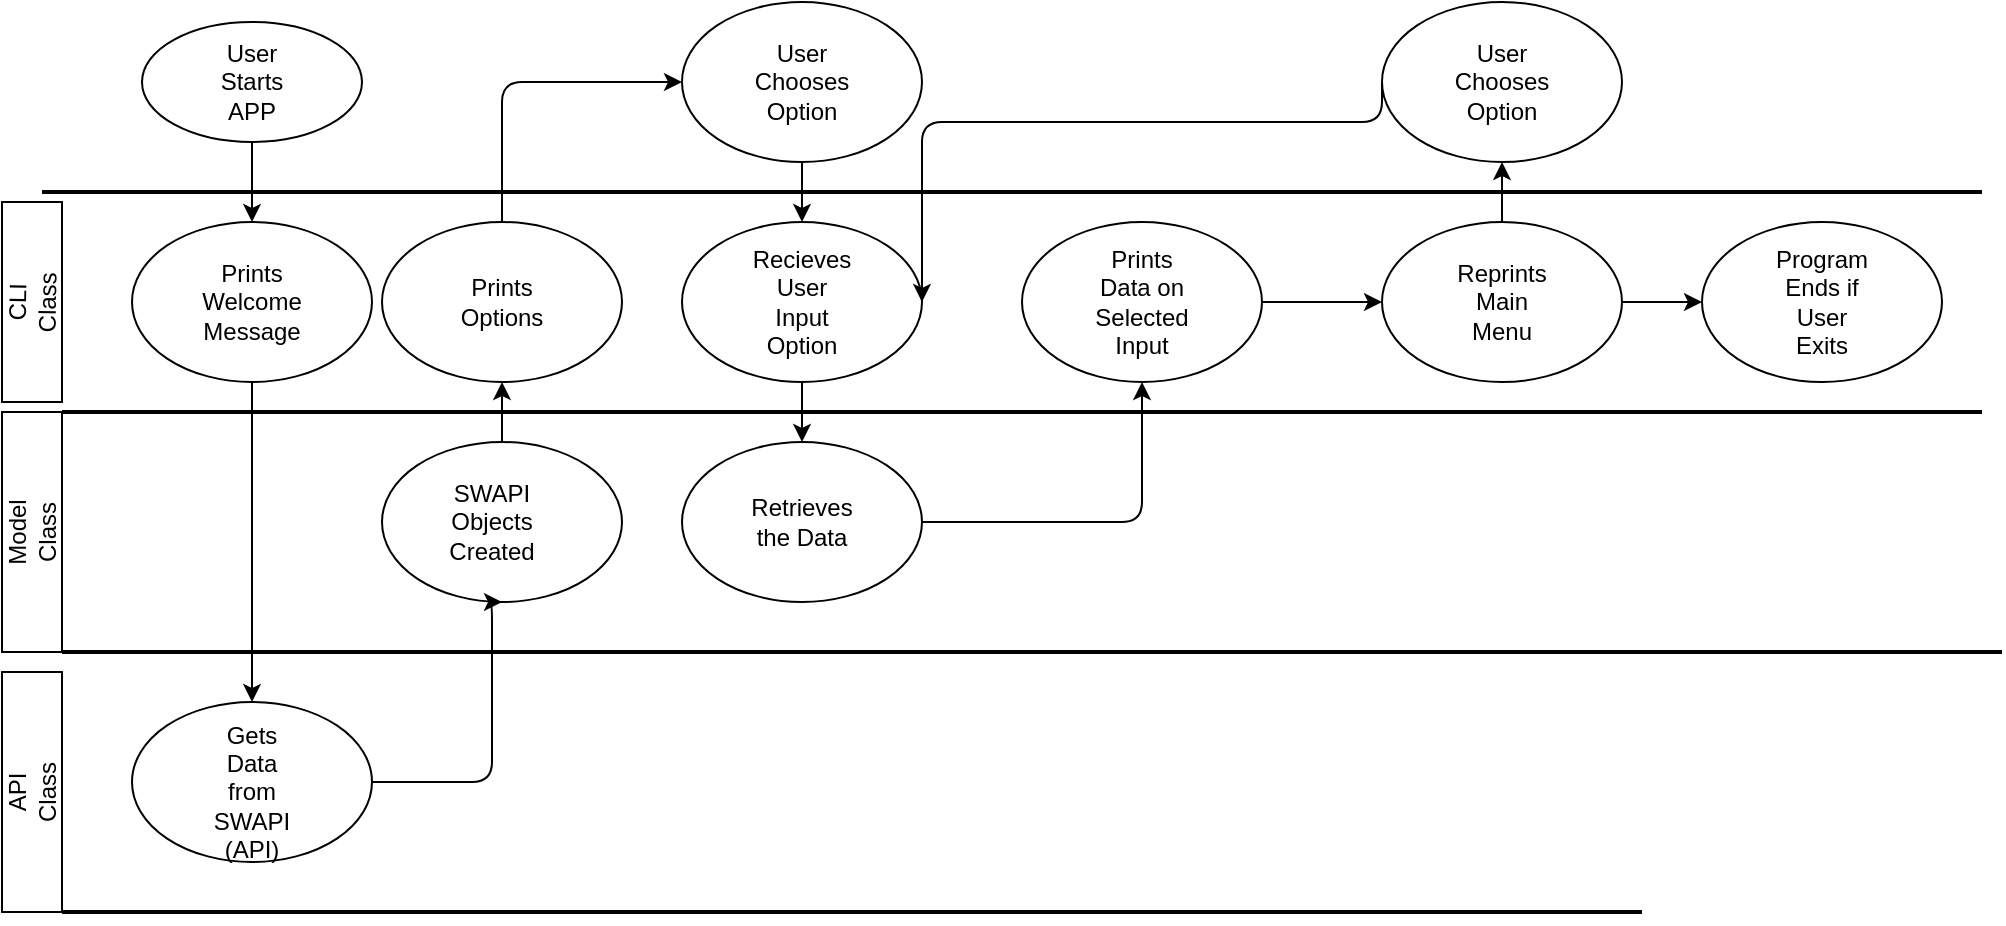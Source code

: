 <mxfile version="13.10.7" type="github">
  <diagram id="7kqueaLoMHFFVKWY4RJS" name="Page-1">
    <mxGraphModel dx="862" dy="450" grid="1" gridSize="10" guides="1" tooltips="1" connect="1" arrows="1" fold="1" page="1" pageScale="1" pageWidth="850" pageHeight="1100" math="0" shadow="0">
      <root>
        <mxCell id="0" />
        <mxCell id="1" parent="0" />
        <mxCell id="EwFF1jUy-MKqWU0wNwQc-1" value="" style="ellipse;whiteSpace=wrap;html=1;" vertex="1" parent="1">
          <mxGeometry x="80" y="20" width="110" height="60" as="geometry" />
        </mxCell>
        <mxCell id="EwFF1jUy-MKqWU0wNwQc-2" value="User Starts APP" style="text;html=1;strokeColor=none;fillColor=none;align=center;verticalAlign=middle;whiteSpace=wrap;rounded=0;" vertex="1" parent="1">
          <mxGeometry x="115" y="40" width="40" height="20" as="geometry" />
        </mxCell>
        <mxCell id="EwFF1jUy-MKqWU0wNwQc-6" value="" style="rounded=0;whiteSpace=wrap;html=1;direction=south;" vertex="1" parent="1">
          <mxGeometry x="10" y="110" width="30" height="100" as="geometry" />
        </mxCell>
        <mxCell id="EwFF1jUy-MKqWU0wNwQc-8" value="CLI Class&lt;br&gt;" style="text;html=1;strokeColor=none;fillColor=none;align=center;verticalAlign=middle;whiteSpace=wrap;rounded=0;direction=west;rotation=-89;" vertex="1" parent="1">
          <mxGeometry x="5" y="150" width="40" height="20" as="geometry" />
        </mxCell>
        <mxCell id="EwFF1jUy-MKqWU0wNwQc-10" value="" style="rounded=0;whiteSpace=wrap;html=1;rotation=90;" vertex="1" parent="1">
          <mxGeometry x="-35" y="260" width="120" height="30" as="geometry" />
        </mxCell>
        <mxCell id="EwFF1jUy-MKqWU0wNwQc-11" style="edgeStyle=orthogonalEdgeStyle;rounded=0;orthogonalLoop=1;jettySize=auto;html=1;exitX=1;exitY=0.5;exitDx=0;exitDy=0;" edge="1" parent="1" source="EwFF1jUy-MKqWU0wNwQc-6" target="EwFF1jUy-MKqWU0wNwQc-6">
          <mxGeometry relative="1" as="geometry" />
        </mxCell>
        <mxCell id="EwFF1jUy-MKqWU0wNwQc-12" value="" style="rounded=0;whiteSpace=wrap;html=1;rotation=90;" vertex="1" parent="1">
          <mxGeometry x="-35" y="390" width="120" height="30" as="geometry" />
        </mxCell>
        <mxCell id="EwFF1jUy-MKqWU0wNwQc-13" value="Model Class" style="text;html=1;strokeColor=none;fillColor=none;align=center;verticalAlign=middle;whiteSpace=wrap;rounded=0;rotation=-90;" vertex="1" parent="1">
          <mxGeometry x="5" y="265" width="40" height="20" as="geometry" />
        </mxCell>
        <mxCell id="EwFF1jUy-MKqWU0wNwQc-14" value="API Class" style="text;html=1;strokeColor=none;fillColor=none;align=center;verticalAlign=middle;whiteSpace=wrap;rounded=0;rotation=-90;" vertex="1" parent="1">
          <mxGeometry x="5" y="395" width="40" height="20" as="geometry" />
        </mxCell>
        <mxCell id="EwFF1jUy-MKqWU0wNwQc-15" value="" style="line;strokeWidth=2;html=1;" vertex="1" parent="1">
          <mxGeometry x="30" y="100" width="970" height="10" as="geometry" />
        </mxCell>
        <mxCell id="EwFF1jUy-MKqWU0wNwQc-16" value="" style="line;strokeWidth=2;html=1;" vertex="1" parent="1">
          <mxGeometry x="40" y="210" width="960" height="10" as="geometry" />
        </mxCell>
        <mxCell id="EwFF1jUy-MKqWU0wNwQc-17" value="" style="line;strokeWidth=2;html=1;" vertex="1" parent="1">
          <mxGeometry x="40" y="330" width="970" height="10" as="geometry" />
        </mxCell>
        <mxCell id="EwFF1jUy-MKqWU0wNwQc-18" value="" style="line;strokeWidth=2;html=1;" vertex="1" parent="1">
          <mxGeometry x="40" y="460" width="790" height="10" as="geometry" />
        </mxCell>
        <mxCell id="EwFF1jUy-MKqWU0wNwQc-19" value="" style="ellipse;whiteSpace=wrap;html=1;" vertex="1" parent="1">
          <mxGeometry x="75" y="120" width="120" height="80" as="geometry" />
        </mxCell>
        <mxCell id="EwFF1jUy-MKqWU0wNwQc-20" value="Prints Welcome Message" style="text;html=1;strokeColor=none;fillColor=none;align=center;verticalAlign=middle;whiteSpace=wrap;rounded=0;" vertex="1" parent="1">
          <mxGeometry x="115" y="150" width="40" height="20" as="geometry" />
        </mxCell>
        <mxCell id="EwFF1jUy-MKqWU0wNwQc-21" value="" style="ellipse;whiteSpace=wrap;html=1;" vertex="1" parent="1">
          <mxGeometry x="75" y="360" width="120" height="80" as="geometry" />
        </mxCell>
        <mxCell id="EwFF1jUy-MKqWU0wNwQc-22" value="Gets Data from SWAPI (API)" style="text;html=1;strokeColor=none;fillColor=none;align=center;verticalAlign=middle;whiteSpace=wrap;rounded=0;" vertex="1" parent="1">
          <mxGeometry x="115" y="395" width="40" height="20" as="geometry" />
        </mxCell>
        <mxCell id="EwFF1jUy-MKqWU0wNwQc-23" value="" style="ellipse;whiteSpace=wrap;html=1;" vertex="1" parent="1">
          <mxGeometry x="200" y="230" width="120" height="80" as="geometry" />
        </mxCell>
        <mxCell id="EwFF1jUy-MKqWU0wNwQc-24" value="" style="ellipse;whiteSpace=wrap;html=1;" vertex="1" parent="1">
          <mxGeometry x="200" y="120" width="120" height="80" as="geometry" />
        </mxCell>
        <mxCell id="EwFF1jUy-MKqWU0wNwQc-25" value="" style="ellipse;whiteSpace=wrap;html=1;" vertex="1" parent="1">
          <mxGeometry x="350" y="10" width="120" height="80" as="geometry" />
        </mxCell>
        <mxCell id="EwFF1jUy-MKqWU0wNwQc-26" value="" style="ellipse;whiteSpace=wrap;html=1;" vertex="1" parent="1">
          <mxGeometry x="350" y="120" width="120" height="80" as="geometry" />
        </mxCell>
        <mxCell id="EwFF1jUy-MKqWU0wNwQc-27" value="" style="ellipse;whiteSpace=wrap;html=1;" vertex="1" parent="1">
          <mxGeometry x="350" y="230" width="120" height="80" as="geometry" />
        </mxCell>
        <mxCell id="EwFF1jUy-MKqWU0wNwQc-28" value="" style="ellipse;whiteSpace=wrap;html=1;" vertex="1" parent="1">
          <mxGeometry x="520" y="120" width="120" height="80" as="geometry" />
        </mxCell>
        <mxCell id="EwFF1jUy-MKqWU0wNwQc-29" value="" style="ellipse;whiteSpace=wrap;html=1;" vertex="1" parent="1">
          <mxGeometry x="700" y="120" width="120" height="80" as="geometry" />
        </mxCell>
        <mxCell id="EwFF1jUy-MKqWU0wNwQc-30" value="" style="ellipse;whiteSpace=wrap;html=1;" vertex="1" parent="1">
          <mxGeometry x="700" y="10" width="120" height="80" as="geometry" />
        </mxCell>
        <mxCell id="EwFF1jUy-MKqWU0wNwQc-33" value="" style="ellipse;whiteSpace=wrap;html=1;" vertex="1" parent="1">
          <mxGeometry x="860" y="120" width="120" height="80" as="geometry" />
        </mxCell>
        <mxCell id="EwFF1jUy-MKqWU0wNwQc-34" value="Prints Options" style="text;html=1;strokeColor=none;fillColor=none;align=center;verticalAlign=middle;whiteSpace=wrap;rounded=0;" vertex="1" parent="1">
          <mxGeometry x="240" y="150" width="40" height="20" as="geometry" />
        </mxCell>
        <mxCell id="EwFF1jUy-MKqWU0wNwQc-35" value="User Chooses Option" style="text;html=1;strokeColor=none;fillColor=none;align=center;verticalAlign=middle;whiteSpace=wrap;rounded=0;" vertex="1" parent="1">
          <mxGeometry x="390" y="40" width="40" height="20" as="geometry" />
        </mxCell>
        <mxCell id="EwFF1jUy-MKqWU0wNwQc-36" value="SWAPI Objects Created" style="text;html=1;strokeColor=none;fillColor=none;align=center;verticalAlign=middle;whiteSpace=wrap;rounded=0;" vertex="1" parent="1">
          <mxGeometry x="235" y="260" width="40" height="20" as="geometry" />
        </mxCell>
        <mxCell id="EwFF1jUy-MKqWU0wNwQc-37" value="Recieves User Input Option" style="text;html=1;strokeColor=none;fillColor=none;align=center;verticalAlign=middle;whiteSpace=wrap;rounded=0;" vertex="1" parent="1">
          <mxGeometry x="390" y="150" width="40" height="20" as="geometry" />
        </mxCell>
        <mxCell id="EwFF1jUy-MKqWU0wNwQc-39" value="Retrieves the Data" style="text;html=1;strokeColor=none;fillColor=none;align=center;verticalAlign=middle;whiteSpace=wrap;rounded=0;" vertex="1" parent="1">
          <mxGeometry x="390" y="260" width="40" height="20" as="geometry" />
        </mxCell>
        <mxCell id="EwFF1jUy-MKqWU0wNwQc-40" value="Prints Data on Selected Input" style="text;html=1;strokeColor=none;fillColor=none;align=center;verticalAlign=middle;whiteSpace=wrap;rounded=0;" vertex="1" parent="1">
          <mxGeometry x="560" y="150" width="40" height="20" as="geometry" />
        </mxCell>
        <mxCell id="EwFF1jUy-MKqWU0wNwQc-41" value="User Chooses Option" style="text;html=1;strokeColor=none;fillColor=none;align=center;verticalAlign=middle;whiteSpace=wrap;rounded=0;" vertex="1" parent="1">
          <mxGeometry x="740" y="40" width="40" height="20" as="geometry" />
        </mxCell>
        <mxCell id="EwFF1jUy-MKqWU0wNwQc-42" value="Reprints Main Menu" style="text;html=1;strokeColor=none;fillColor=none;align=center;verticalAlign=middle;whiteSpace=wrap;rounded=0;" vertex="1" parent="1">
          <mxGeometry x="740" y="150" width="40" height="20" as="geometry" />
        </mxCell>
        <mxCell id="EwFF1jUy-MKqWU0wNwQc-43" value="Program Ends if User Exits" style="text;html=1;strokeColor=none;fillColor=none;align=center;verticalAlign=middle;whiteSpace=wrap;rounded=0;" vertex="1" parent="1">
          <mxGeometry x="900" y="150" width="40" height="20" as="geometry" />
        </mxCell>
        <mxCell id="EwFF1jUy-MKqWU0wNwQc-45" value="" style="endArrow=classic;html=1;exitX=0.5;exitY=1;exitDx=0;exitDy=0;entryX=0.5;entryY=0;entryDx=0;entryDy=0;" edge="1" parent="1" source="EwFF1jUy-MKqWU0wNwQc-1" target="EwFF1jUy-MKqWU0wNwQc-19">
          <mxGeometry width="50" height="50" relative="1" as="geometry">
            <mxPoint x="280" y="200" as="sourcePoint" />
            <mxPoint x="330" y="150" as="targetPoint" />
          </mxGeometry>
        </mxCell>
        <mxCell id="EwFF1jUy-MKqWU0wNwQc-46" value="" style="endArrow=classic;html=1;entryX=0.5;entryY=0;entryDx=0;entryDy=0;exitX=0.5;exitY=1;exitDx=0;exitDy=0;" edge="1" parent="1" source="EwFF1jUy-MKqWU0wNwQc-19" target="EwFF1jUy-MKqWU0wNwQc-21">
          <mxGeometry width="50" height="50" relative="1" as="geometry">
            <mxPoint x="280" y="200" as="sourcePoint" />
            <mxPoint x="330" y="150" as="targetPoint" />
          </mxGeometry>
        </mxCell>
        <mxCell id="EwFF1jUy-MKqWU0wNwQc-47" value="" style="edgeStyle=segmentEdgeStyle;endArrow=classic;html=1;entryX=0.5;entryY=1;entryDx=0;entryDy=0;exitX=1;exitY=0.5;exitDx=0;exitDy=0;" edge="1" parent="1" source="EwFF1jUy-MKqWU0wNwQc-21" target="EwFF1jUy-MKqWU0wNwQc-23">
          <mxGeometry width="50" height="50" relative="1" as="geometry">
            <mxPoint x="280" y="200" as="sourcePoint" />
            <mxPoint x="330" y="150" as="targetPoint" />
            <Array as="points">
              <mxPoint x="255" y="400" />
            </Array>
          </mxGeometry>
        </mxCell>
        <mxCell id="EwFF1jUy-MKqWU0wNwQc-48" value="" style="endArrow=classic;html=1;entryX=0.5;entryY=1;entryDx=0;entryDy=0;exitX=0.5;exitY=0;exitDx=0;exitDy=0;" edge="1" parent="1" source="EwFF1jUy-MKqWU0wNwQc-23" target="EwFF1jUy-MKqWU0wNwQc-24">
          <mxGeometry width="50" height="50" relative="1" as="geometry">
            <mxPoint x="280" y="200" as="sourcePoint" />
            <mxPoint x="330" y="150" as="targetPoint" />
          </mxGeometry>
        </mxCell>
        <mxCell id="EwFF1jUy-MKqWU0wNwQc-49" value="" style="edgeStyle=segmentEdgeStyle;endArrow=classic;html=1;entryX=0;entryY=0.5;entryDx=0;entryDy=0;exitX=0.5;exitY=0;exitDx=0;exitDy=0;" edge="1" parent="1" source="EwFF1jUy-MKqWU0wNwQc-24" target="EwFF1jUy-MKqWU0wNwQc-25">
          <mxGeometry width="50" height="50" relative="1" as="geometry">
            <mxPoint x="280" y="200" as="sourcePoint" />
            <mxPoint x="330" y="150" as="targetPoint" />
            <Array as="points">
              <mxPoint x="260" y="50" />
            </Array>
          </mxGeometry>
        </mxCell>
        <mxCell id="EwFF1jUy-MKqWU0wNwQc-50" value="" style="endArrow=classic;html=1;entryX=0.5;entryY=0;entryDx=0;entryDy=0;exitX=0.5;exitY=1;exitDx=0;exitDy=0;" edge="1" parent="1" source="EwFF1jUy-MKqWU0wNwQc-25" target="EwFF1jUy-MKqWU0wNwQc-26">
          <mxGeometry width="50" height="50" relative="1" as="geometry">
            <mxPoint x="280" y="200" as="sourcePoint" />
            <mxPoint x="330" y="150" as="targetPoint" />
          </mxGeometry>
        </mxCell>
        <mxCell id="EwFF1jUy-MKqWU0wNwQc-51" value="" style="endArrow=classic;html=1;entryX=0.5;entryY=0;entryDx=0;entryDy=0;exitX=0.5;exitY=1;exitDx=0;exitDy=0;" edge="1" parent="1" source="EwFF1jUy-MKqWU0wNwQc-26" target="EwFF1jUy-MKqWU0wNwQc-27">
          <mxGeometry width="50" height="50" relative="1" as="geometry">
            <mxPoint x="280" y="200" as="sourcePoint" />
            <mxPoint x="330" y="150" as="targetPoint" />
          </mxGeometry>
        </mxCell>
        <mxCell id="EwFF1jUy-MKqWU0wNwQc-52" value="" style="edgeStyle=segmentEdgeStyle;endArrow=classic;html=1;entryX=0.5;entryY=1;entryDx=0;entryDy=0;exitX=1;exitY=0.5;exitDx=0;exitDy=0;" edge="1" parent="1" source="EwFF1jUy-MKqWU0wNwQc-27" target="EwFF1jUy-MKqWU0wNwQc-28">
          <mxGeometry width="50" height="50" relative="1" as="geometry">
            <mxPoint x="280" y="200" as="sourcePoint" />
            <mxPoint x="330" y="150" as="targetPoint" />
          </mxGeometry>
        </mxCell>
        <mxCell id="EwFF1jUy-MKqWU0wNwQc-53" value="" style="endArrow=classic;html=1;entryX=0;entryY=0.5;entryDx=0;entryDy=0;exitX=1;exitY=0.5;exitDx=0;exitDy=0;" edge="1" parent="1" source="EwFF1jUy-MKqWU0wNwQc-28" target="EwFF1jUy-MKqWU0wNwQc-29">
          <mxGeometry width="50" height="50" relative="1" as="geometry">
            <mxPoint x="280" y="200" as="sourcePoint" />
            <mxPoint x="330" y="150" as="targetPoint" />
          </mxGeometry>
        </mxCell>
        <mxCell id="EwFF1jUy-MKqWU0wNwQc-54" value="" style="endArrow=classic;html=1;entryX=0.5;entryY=1;entryDx=0;entryDy=0;exitX=0.5;exitY=0;exitDx=0;exitDy=0;" edge="1" parent="1" source="EwFF1jUy-MKqWU0wNwQc-29" target="EwFF1jUy-MKqWU0wNwQc-30">
          <mxGeometry width="50" height="50" relative="1" as="geometry">
            <mxPoint x="330" y="200" as="sourcePoint" />
            <mxPoint x="380" y="150" as="targetPoint" />
          </mxGeometry>
        </mxCell>
        <mxCell id="EwFF1jUy-MKqWU0wNwQc-55" value="" style="endArrow=classic;html=1;entryX=0;entryY=0.5;entryDx=0;entryDy=0;exitX=1;exitY=0.5;exitDx=0;exitDy=0;" edge="1" parent="1" source="EwFF1jUy-MKqWU0wNwQc-29" target="EwFF1jUy-MKqWU0wNwQc-33">
          <mxGeometry width="50" height="50" relative="1" as="geometry">
            <mxPoint x="540" y="200" as="sourcePoint" />
            <mxPoint x="590" y="150" as="targetPoint" />
          </mxGeometry>
        </mxCell>
        <mxCell id="EwFF1jUy-MKqWU0wNwQc-56" value="" style="edgeStyle=elbowEdgeStyle;elbow=vertical;endArrow=classic;html=1;entryX=1;entryY=0.5;entryDx=0;entryDy=0;exitX=0;exitY=0.5;exitDx=0;exitDy=0;" edge="1" parent="1" source="EwFF1jUy-MKqWU0wNwQc-30" target="EwFF1jUy-MKqWU0wNwQc-26">
          <mxGeometry width="50" height="50" relative="1" as="geometry">
            <mxPoint x="650" y="30" as="sourcePoint" />
            <mxPoint x="590" y="150" as="targetPoint" />
            <Array as="points">
              <mxPoint x="530" y="70" />
              <mxPoint x="510" y="50" />
            </Array>
          </mxGeometry>
        </mxCell>
      </root>
    </mxGraphModel>
  </diagram>
</mxfile>
